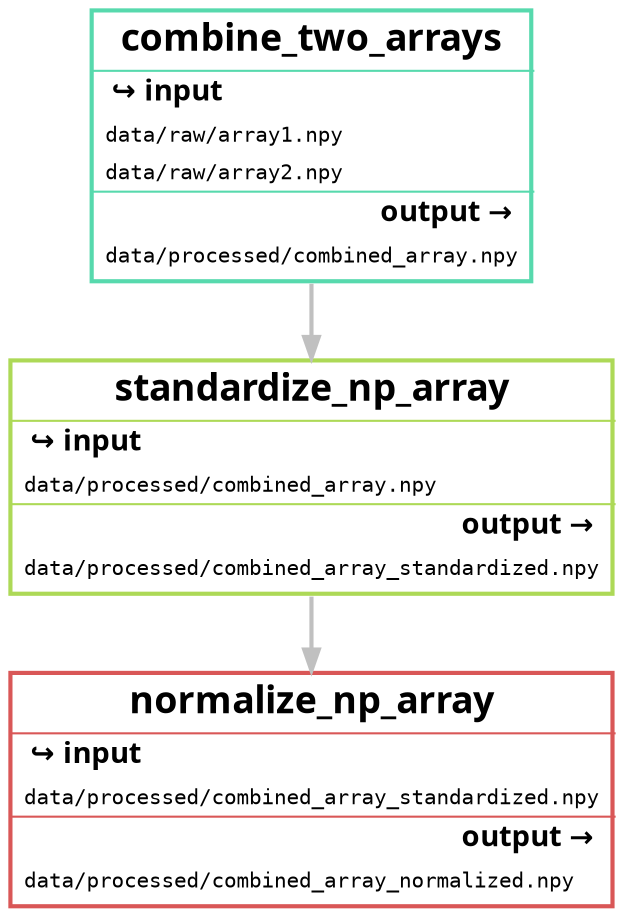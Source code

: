 digraph snakemake_dag {
    graph[bgcolor=white, margin=0];
    node[shape=box, style=rounded, fontname=sans,                 fontsize=10, penwidth=2];
    edge[penwidth=2, color=grey];
0 [ shape=none, margin=0, label=<<table border="2" color="#D95757" cellspacing="3" cellborder="0">
<tr><td>
<b><font point-size="18">normalize_np_array</font></b>
</td></tr>
<hr/>
<tr><td align="left"> <b><font point-size="14">&#8618; input</font></b> </td></tr>
<tr>
<td align="left"><font face="monospace">data/processed/combined_array_standardized.npy</font></td>
</tr>
<hr/>
<tr><td align="right"> <b><font point-size="14">output &rarr;</font></b> </td> </tr>
<tr>
<td align="left"><font face="monospace">data/processed/combined_array_normalized.npy</font></td></tr>
</table>>]
1 [ shape=none, margin=0, label=<<table border="2" color="#ADD957" cellspacing="3" cellborder="0">
<tr><td>
<b><font point-size="18">standardize_np_array</font></b>
</td></tr>
<hr/>
<tr><td align="left"> <b><font point-size="14">&#8618; input</font></b> </td></tr>
<tr>
<td align="left"><font face="monospace">data/processed/combined_array.npy</font></td>
</tr>
<hr/>
<tr><td align="right"> <b><font point-size="14">output &rarr;</font></b> </td> </tr>
<tr>
<td align="left"><font face="monospace">data/processed/combined_array_standardized.npy</font></td></tr>
</table>>]
2 [ shape=none, margin=0, label=<<table border="2" color="#57D9AD" cellspacing="3" cellborder="0">
<tr><td>
<b><font point-size="18">combine_two_arrays</font></b>
</td></tr>
<hr/>
<tr><td align="left"> <b><font point-size="14">&#8618; input</font></b> </td></tr>
<tr>
<td align="left"><font face="monospace">data/raw/array1.npy</font></td>
</tr>
<tr>
<td align="left"><font face="monospace">data/raw/array2.npy</font></td>
</tr>
<hr/>
<tr><td align="right"> <b><font point-size="14">output &rarr;</font></b> </td> </tr>
<tr>
<td align="left"><font face="monospace">data/processed/combined_array.npy</font></td></tr>
</table>>]
	1 -> 0
	2 -> 1
}            
